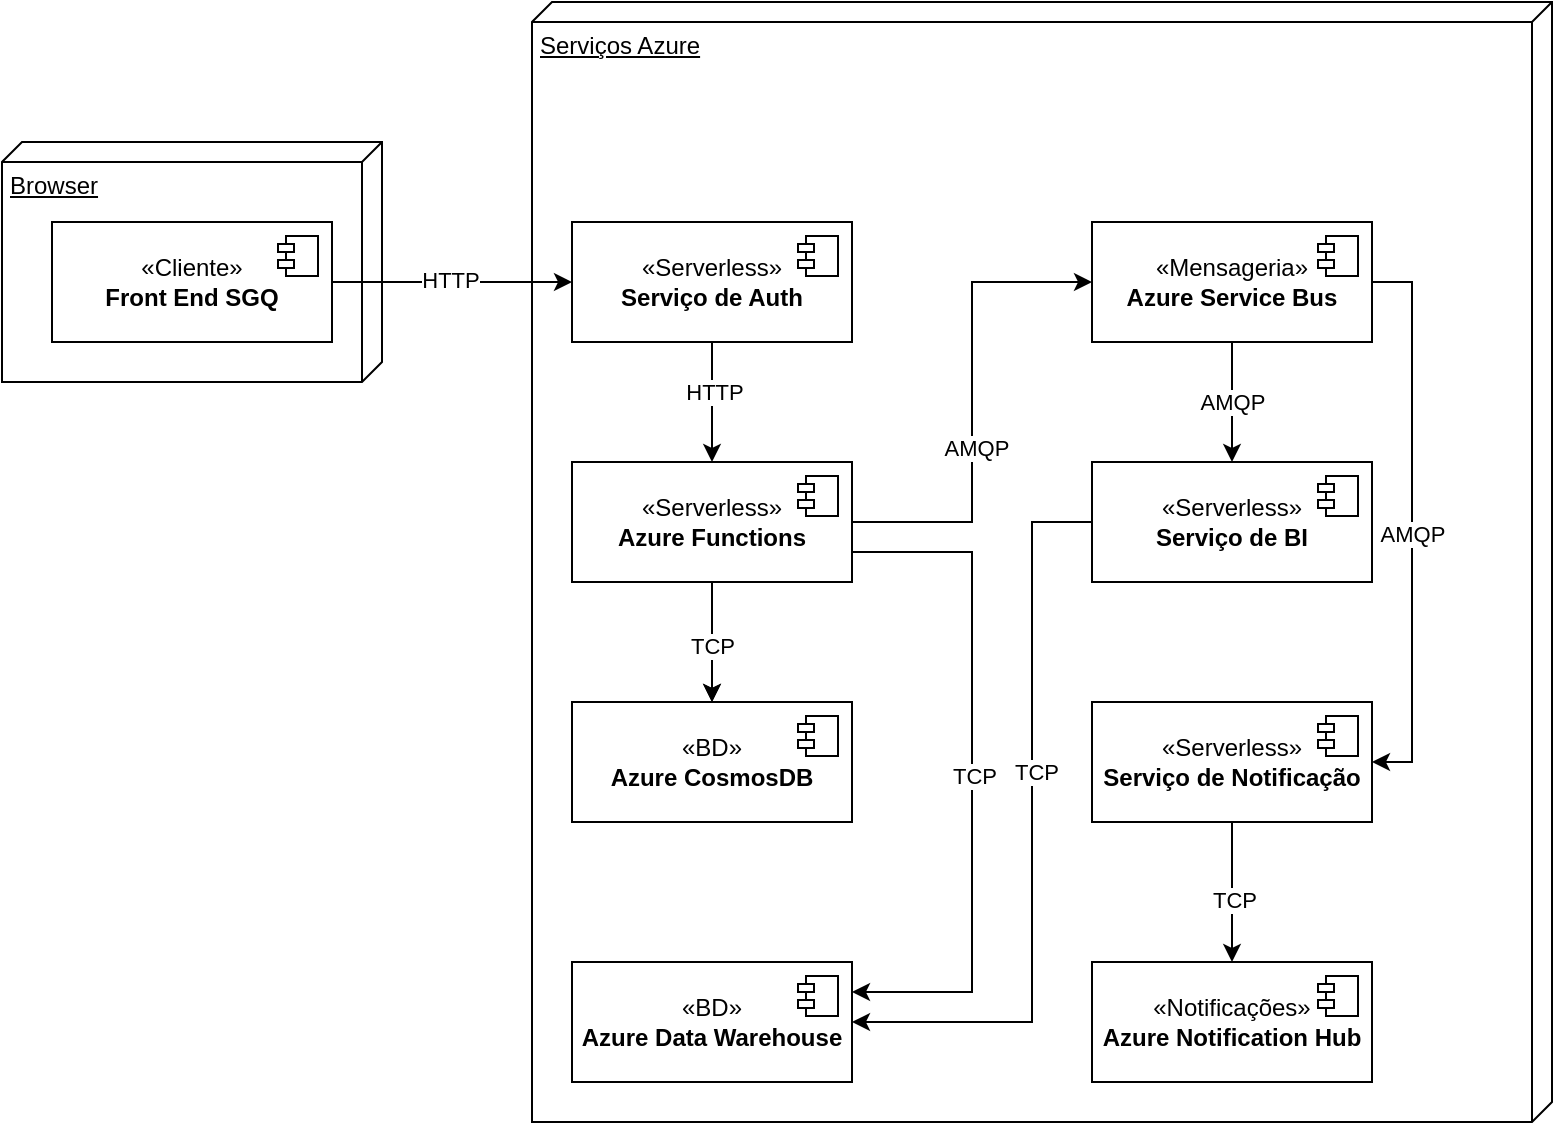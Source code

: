 <mxfile version="21.6.8" type="device">
  <diagram name="Page-1" id="QEnZ50NGrZXmXA_T2Dn9">
    <mxGraphModel dx="792" dy="820" grid="1" gridSize="10" guides="1" tooltips="1" connect="1" arrows="1" fold="1" page="1" pageScale="1" pageWidth="850" pageHeight="1100" math="0" shadow="0">
      <root>
        <mxCell id="0" />
        <mxCell id="1" parent="0" />
        <mxCell id="fjrpFu26XK2dvU8WxlA9-69" value="Serviços Azure" style="verticalAlign=top;align=left;spacingTop=8;spacingLeft=2;spacingRight=12;shape=cube;size=10;direction=south;fontStyle=4;html=1;whiteSpace=wrap;" parent="1" vertex="1">
          <mxGeometry x="310" y="150" width="510" height="560" as="geometry" />
        </mxCell>
        <mxCell id="fjrpFu26XK2dvU8WxlA9-70" value="Browser" style="verticalAlign=top;align=left;spacingTop=8;spacingLeft=2;spacingRight=12;shape=cube;size=10;direction=south;fontStyle=4;html=1;whiteSpace=wrap;" parent="1" vertex="1">
          <mxGeometry x="45" y="220" width="190" height="120" as="geometry" />
        </mxCell>
        <mxCell id="fjrpFu26XK2dvU8WxlA9-3" value="«Cliente»&lt;br&gt;&lt;b&gt;Front End SGQ&lt;/b&gt;" style="html=1;dropTarget=0;whiteSpace=wrap;" parent="1" vertex="1">
          <mxGeometry x="70" y="260" width="140" height="60" as="geometry" />
        </mxCell>
        <mxCell id="fjrpFu26XK2dvU8WxlA9-4" value="" style="shape=module;jettyWidth=8;jettyHeight=4;" parent="fjrpFu26XK2dvU8WxlA9-3" vertex="1">
          <mxGeometry x="1" width="20" height="20" relative="1" as="geometry">
            <mxPoint x="-27" y="7" as="offset" />
          </mxGeometry>
        </mxCell>
        <mxCell id="fjrpFu26XK2dvU8WxlA9-71" style="edgeStyle=orthogonalEdgeStyle;rounded=0;orthogonalLoop=1;jettySize=auto;html=1;exitX=1;exitY=0.5;exitDx=0;exitDy=0;" parent="1" source="fjrpFu26XK2dvU8WxlA9-3" target="fjrpFu26XK2dvU8WxlA9-7" edge="1">
          <mxGeometry relative="1" as="geometry" />
        </mxCell>
        <mxCell id="fjrpFu26XK2dvU8WxlA9-72" value="HTTP" style="edgeLabel;html=1;align=center;verticalAlign=middle;resizable=0;points=[];" parent="fjrpFu26XK2dvU8WxlA9-71" vertex="1" connectable="0">
          <mxGeometry x="-0.017" y="1" relative="1" as="geometry">
            <mxPoint as="offset" />
          </mxGeometry>
        </mxCell>
        <mxCell id="fjrpFu26XK2dvU8WxlA9-73" style="edgeStyle=orthogonalEdgeStyle;rounded=0;orthogonalLoop=1;jettySize=auto;html=1;entryX=0.5;entryY=0;entryDx=0;entryDy=0;" parent="1" source="fjrpFu26XK2dvU8WxlA9-7" target="fjrpFu26XK2dvU8WxlA9-15" edge="1">
          <mxGeometry relative="1" as="geometry" />
        </mxCell>
        <mxCell id="fjrpFu26XK2dvU8WxlA9-74" value="HTTP" style="edgeLabel;html=1;align=center;verticalAlign=middle;resizable=0;points=[];" parent="fjrpFu26XK2dvU8WxlA9-73" vertex="1" connectable="0">
          <mxGeometry x="-0.174" y="1" relative="1" as="geometry">
            <mxPoint as="offset" />
          </mxGeometry>
        </mxCell>
        <mxCell id="fjrpFu26XK2dvU8WxlA9-7" value="«Serverless»&lt;br&gt;&lt;b&gt;Serviço de Auth&lt;/b&gt;" style="html=1;dropTarget=0;whiteSpace=wrap;" parent="1" vertex="1">
          <mxGeometry x="330" y="260" width="140" height="60" as="geometry" />
        </mxCell>
        <mxCell id="fjrpFu26XK2dvU8WxlA9-8" value="" style="shape=module;jettyWidth=8;jettyHeight=4;" parent="fjrpFu26XK2dvU8WxlA9-7" vertex="1">
          <mxGeometry x="1" width="20" height="20" relative="1" as="geometry">
            <mxPoint x="-27" y="7" as="offset" />
          </mxGeometry>
        </mxCell>
        <mxCell id="fjrpFu26XK2dvU8WxlA9-9" value="«BD»&lt;br&gt;&lt;b&gt;Azure CosmosDB&lt;/b&gt;" style="html=1;dropTarget=0;whiteSpace=wrap;" parent="1" vertex="1">
          <mxGeometry x="330" y="500" width="140" height="60" as="geometry" />
        </mxCell>
        <mxCell id="fjrpFu26XK2dvU8WxlA9-10" value="" style="shape=module;jettyWidth=8;jettyHeight=4;" parent="fjrpFu26XK2dvU8WxlA9-9" vertex="1">
          <mxGeometry x="1" width="20" height="20" relative="1" as="geometry">
            <mxPoint x="-27" y="7" as="offset" />
          </mxGeometry>
        </mxCell>
        <mxCell id="fjrpFu26XK2dvU8WxlA9-80" style="edgeStyle=orthogonalEdgeStyle;rounded=0;orthogonalLoop=1;jettySize=auto;html=1;entryX=0.5;entryY=0;entryDx=0;entryDy=0;" parent="1" source="fjrpFu26XK2dvU8WxlA9-11" target="fjrpFu26XK2dvU8WxlA9-13" edge="1">
          <mxGeometry relative="1" as="geometry" />
        </mxCell>
        <mxCell id="fjrpFu26XK2dvU8WxlA9-81" value="AMQP" style="edgeLabel;html=1;align=center;verticalAlign=middle;resizable=0;points=[];" parent="fjrpFu26XK2dvU8WxlA9-80" vertex="1" connectable="0">
          <mxGeometry x="-0.018" relative="1" as="geometry">
            <mxPoint as="offset" />
          </mxGeometry>
        </mxCell>
        <mxCell id="fjrpFu26XK2dvU8WxlA9-82" style="edgeStyle=orthogonalEdgeStyle;rounded=0;orthogonalLoop=1;jettySize=auto;html=1;entryX=1;entryY=0.5;entryDx=0;entryDy=0;" parent="1" source="fjrpFu26XK2dvU8WxlA9-11" target="fjrpFu26XK2dvU8WxlA9-17" edge="1">
          <mxGeometry relative="1" as="geometry">
            <Array as="points">
              <mxPoint x="750" y="290" />
              <mxPoint x="750" y="530" />
            </Array>
          </mxGeometry>
        </mxCell>
        <mxCell id="fjrpFu26XK2dvU8WxlA9-83" value="AMQP" style="edgeLabel;html=1;align=center;verticalAlign=middle;resizable=0;points=[];" parent="fjrpFu26XK2dvU8WxlA9-82" vertex="1" connectable="0">
          <mxGeometry x="0.046" relative="1" as="geometry">
            <mxPoint y="-1" as="offset" />
          </mxGeometry>
        </mxCell>
        <mxCell id="fjrpFu26XK2dvU8WxlA9-11" value="«Mensageria»&lt;br&gt;&lt;b&gt;Azure Service Bus&lt;/b&gt;" style="html=1;dropTarget=0;whiteSpace=wrap;" parent="1" vertex="1">
          <mxGeometry x="590" y="260" width="140" height="60" as="geometry" />
        </mxCell>
        <mxCell id="fjrpFu26XK2dvU8WxlA9-12" value="" style="shape=module;jettyWidth=8;jettyHeight=4;" parent="fjrpFu26XK2dvU8WxlA9-11" vertex="1">
          <mxGeometry x="1" width="20" height="20" relative="1" as="geometry">
            <mxPoint x="-27" y="7" as="offset" />
          </mxGeometry>
        </mxCell>
        <mxCell id="fjrpFu26XK2dvU8WxlA9-86" style="edgeStyle=orthogonalEdgeStyle;rounded=0;orthogonalLoop=1;jettySize=auto;html=1;entryX=1;entryY=0.5;entryDx=0;entryDy=0;" parent="1" source="fjrpFu26XK2dvU8WxlA9-13" target="fjrpFu26XK2dvU8WxlA9-21" edge="1">
          <mxGeometry relative="1" as="geometry">
            <Array as="points">
              <mxPoint x="560" y="410" />
              <mxPoint x="560" y="660" />
            </Array>
          </mxGeometry>
        </mxCell>
        <mxCell id="fjrpFu26XK2dvU8WxlA9-87" value="TCP" style="edgeLabel;html=1;align=center;verticalAlign=middle;resizable=0;points=[];" parent="fjrpFu26XK2dvU8WxlA9-86" vertex="1" connectable="0">
          <mxGeometry x="-0.161" y="2" relative="1" as="geometry">
            <mxPoint as="offset" />
          </mxGeometry>
        </mxCell>
        <mxCell id="fjrpFu26XK2dvU8WxlA9-13" value="«Serverless»&lt;br&gt;&lt;b&gt;Serviço de BI&lt;/b&gt;" style="html=1;dropTarget=0;whiteSpace=wrap;" parent="1" vertex="1">
          <mxGeometry x="590" y="380" width="140" height="60" as="geometry" />
        </mxCell>
        <mxCell id="fjrpFu26XK2dvU8WxlA9-14" value="" style="shape=module;jettyWidth=8;jettyHeight=4;" parent="fjrpFu26XK2dvU8WxlA9-13" vertex="1">
          <mxGeometry x="1" width="20" height="20" relative="1" as="geometry">
            <mxPoint x="-27" y="7" as="offset" />
          </mxGeometry>
        </mxCell>
        <mxCell id="fjrpFu26XK2dvU8WxlA9-76" style="edgeStyle=orthogonalEdgeStyle;rounded=0;orthogonalLoop=1;jettySize=auto;html=1;entryX=0.5;entryY=0;entryDx=0;entryDy=0;" parent="1" source="fjrpFu26XK2dvU8WxlA9-15" target="fjrpFu26XK2dvU8WxlA9-9" edge="1">
          <mxGeometry relative="1" as="geometry" />
        </mxCell>
        <mxCell id="fjrpFu26XK2dvU8WxlA9-75" style="edgeStyle=orthogonalEdgeStyle;rounded=0;orthogonalLoop=1;jettySize=auto;html=1;entryX=0.5;entryY=0;entryDx=0;entryDy=0;" parent="1" source="fjrpFu26XK2dvU8WxlA9-15" target="fjrpFu26XK2dvU8WxlA9-9" edge="1">
          <mxGeometry relative="1" as="geometry" />
        </mxCell>
        <mxCell id="fjrpFu26XK2dvU8WxlA9-77" value="TCP" style="edgeLabel;html=1;align=center;verticalAlign=middle;resizable=0;points=[];" parent="fjrpFu26XK2dvU8WxlA9-75" vertex="1" connectable="0">
          <mxGeometry x="0.061" relative="1" as="geometry">
            <mxPoint as="offset" />
          </mxGeometry>
        </mxCell>
        <mxCell id="fjrpFu26XK2dvU8WxlA9-78" style="edgeStyle=orthogonalEdgeStyle;rounded=0;orthogonalLoop=1;jettySize=auto;html=1;entryX=0;entryY=0.5;entryDx=0;entryDy=0;" parent="1" source="fjrpFu26XK2dvU8WxlA9-15" target="fjrpFu26XK2dvU8WxlA9-11" edge="1">
          <mxGeometry relative="1" as="geometry" />
        </mxCell>
        <mxCell id="fjrpFu26XK2dvU8WxlA9-79" value="AMQP" style="edgeLabel;html=1;align=center;verticalAlign=middle;resizable=0;points=[];" parent="fjrpFu26XK2dvU8WxlA9-78" vertex="1" connectable="0">
          <mxGeometry x="-0.181" y="-2" relative="1" as="geometry">
            <mxPoint y="1" as="offset" />
          </mxGeometry>
        </mxCell>
        <mxCell id="X4hOrFEmcaSIzzNCsK6W-1" style="edgeStyle=orthogonalEdgeStyle;rounded=0;orthogonalLoop=1;jettySize=auto;html=1;entryX=1;entryY=0.25;entryDx=0;entryDy=0;exitX=1;exitY=0.75;exitDx=0;exitDy=0;" edge="1" parent="1" source="fjrpFu26XK2dvU8WxlA9-15" target="fjrpFu26XK2dvU8WxlA9-21">
          <mxGeometry relative="1" as="geometry">
            <Array as="points">
              <mxPoint x="530" y="425" />
              <mxPoint x="530" y="645" />
            </Array>
          </mxGeometry>
        </mxCell>
        <mxCell id="X4hOrFEmcaSIzzNCsK6W-2" value="TCP" style="edgeLabel;html=1;align=center;verticalAlign=middle;resizable=0;points=[];" vertex="1" connectable="0" parent="X4hOrFEmcaSIzzNCsK6W-1">
          <mxGeometry x="0.012" y="1" relative="1" as="geometry">
            <mxPoint as="offset" />
          </mxGeometry>
        </mxCell>
        <mxCell id="fjrpFu26XK2dvU8WxlA9-15" value="«Serverless»&lt;br&gt;&lt;b&gt;Azure Functions&lt;/b&gt;" style="html=1;dropTarget=0;whiteSpace=wrap;" parent="1" vertex="1">
          <mxGeometry x="330" y="380" width="140" height="60" as="geometry" />
        </mxCell>
        <mxCell id="fjrpFu26XK2dvU8WxlA9-16" value="" style="shape=module;jettyWidth=8;jettyHeight=4;" parent="fjrpFu26XK2dvU8WxlA9-15" vertex="1">
          <mxGeometry x="1" width="20" height="20" relative="1" as="geometry">
            <mxPoint x="-27" y="7" as="offset" />
          </mxGeometry>
        </mxCell>
        <mxCell id="fjrpFu26XK2dvU8WxlA9-84" style="edgeStyle=orthogonalEdgeStyle;rounded=0;orthogonalLoop=1;jettySize=auto;html=1;" parent="1" source="fjrpFu26XK2dvU8WxlA9-17" target="fjrpFu26XK2dvU8WxlA9-19" edge="1">
          <mxGeometry relative="1" as="geometry" />
        </mxCell>
        <mxCell id="fjrpFu26XK2dvU8WxlA9-85" value="TCP" style="edgeLabel;html=1;align=center;verticalAlign=middle;resizable=0;points=[];" parent="fjrpFu26XK2dvU8WxlA9-84" vertex="1" connectable="0">
          <mxGeometry x="0.111" y="1" relative="1" as="geometry">
            <mxPoint as="offset" />
          </mxGeometry>
        </mxCell>
        <mxCell id="fjrpFu26XK2dvU8WxlA9-17" value="«Serverless»&lt;br&gt;&lt;b&gt;Serviço de Notificação&lt;/b&gt;" style="html=1;dropTarget=0;whiteSpace=wrap;" parent="1" vertex="1">
          <mxGeometry x="590" y="500" width="140" height="60" as="geometry" />
        </mxCell>
        <mxCell id="fjrpFu26XK2dvU8WxlA9-18" value="" style="shape=module;jettyWidth=8;jettyHeight=4;" parent="fjrpFu26XK2dvU8WxlA9-17" vertex="1">
          <mxGeometry x="1" width="20" height="20" relative="1" as="geometry">
            <mxPoint x="-27" y="7" as="offset" />
          </mxGeometry>
        </mxCell>
        <mxCell id="fjrpFu26XK2dvU8WxlA9-19" value="«Notificações»&lt;br&gt;&lt;b&gt;Azure Notification Hub&lt;/b&gt;" style="html=1;dropTarget=0;whiteSpace=wrap;" parent="1" vertex="1">
          <mxGeometry x="590" y="630" width="140" height="60" as="geometry" />
        </mxCell>
        <mxCell id="fjrpFu26XK2dvU8WxlA9-20" value="" style="shape=module;jettyWidth=8;jettyHeight=4;" parent="fjrpFu26XK2dvU8WxlA9-19" vertex="1">
          <mxGeometry x="1" width="20" height="20" relative="1" as="geometry">
            <mxPoint x="-27" y="7" as="offset" />
          </mxGeometry>
        </mxCell>
        <mxCell id="fjrpFu26XK2dvU8WxlA9-21" value="«BD»&lt;br&gt;&lt;b&gt;Azure Data Warehouse&lt;/b&gt;" style="html=1;dropTarget=0;whiteSpace=wrap;" parent="1" vertex="1">
          <mxGeometry x="330" y="630" width="140" height="60" as="geometry" />
        </mxCell>
        <mxCell id="fjrpFu26XK2dvU8WxlA9-22" value="" style="shape=module;jettyWidth=8;jettyHeight=4;" parent="fjrpFu26XK2dvU8WxlA9-21" vertex="1">
          <mxGeometry x="1" width="20" height="20" relative="1" as="geometry">
            <mxPoint x="-27" y="7" as="offset" />
          </mxGeometry>
        </mxCell>
      </root>
    </mxGraphModel>
  </diagram>
</mxfile>
